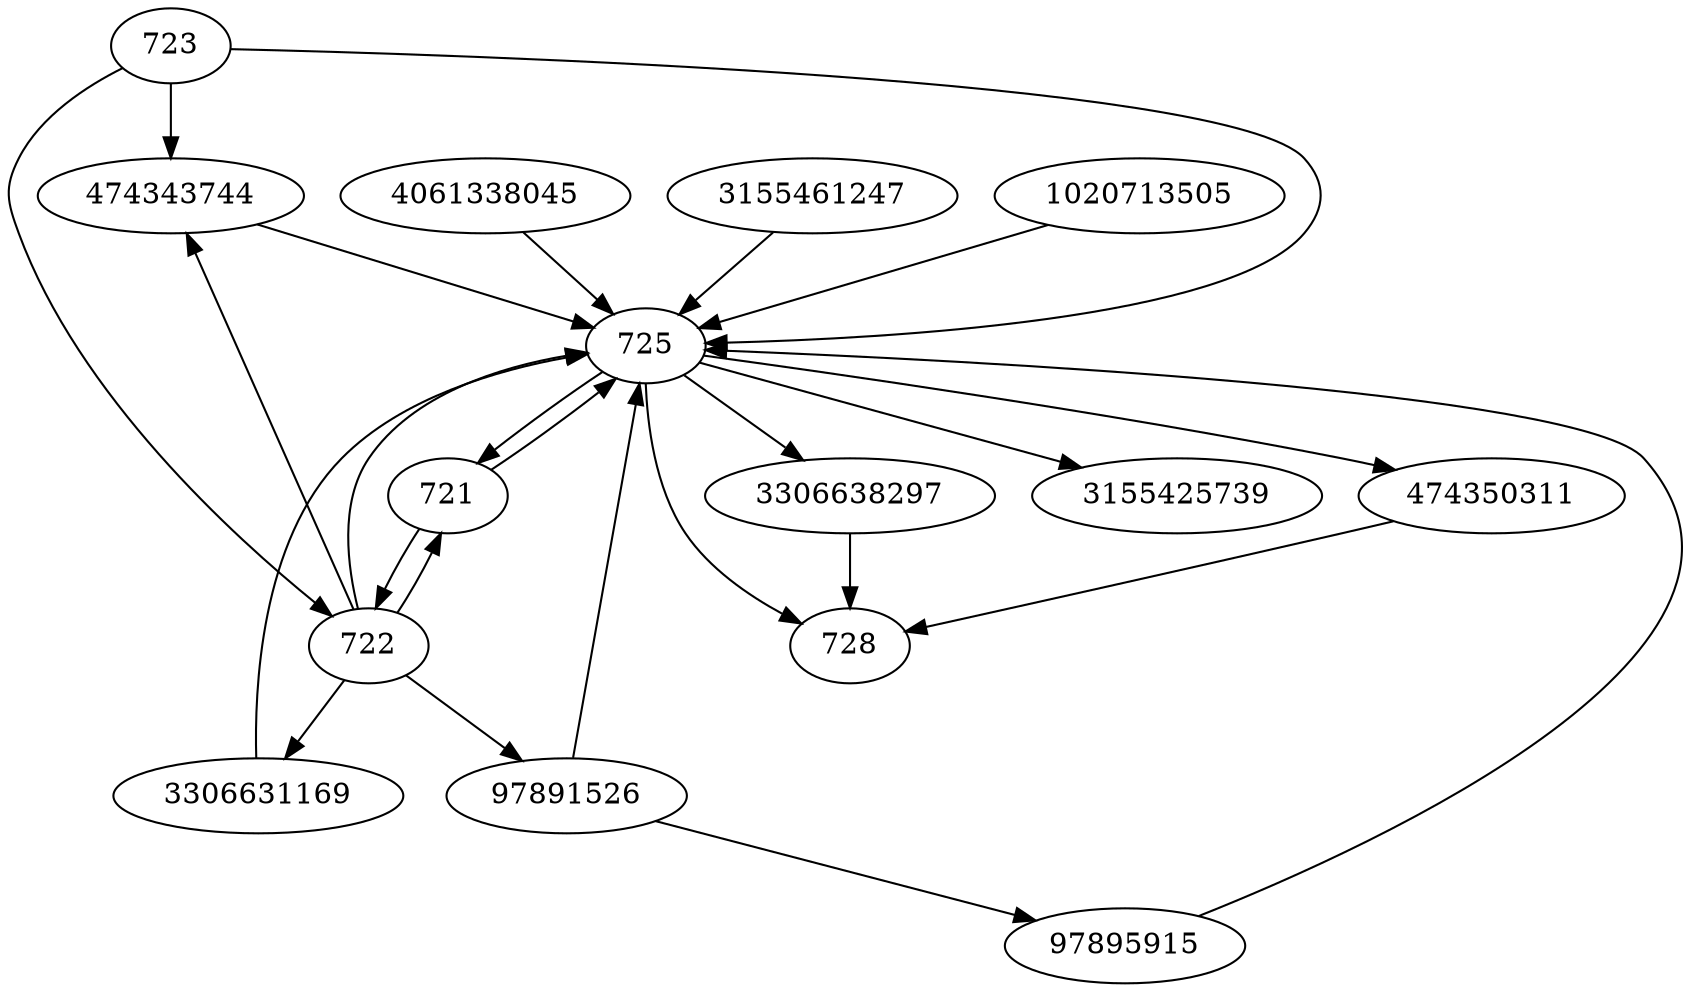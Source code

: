strict digraph  {
474343744;
1020713505;
3306631169;
97891526;
474350311;
97895915;
3155425739;
721;
722;
723;
725;
728;
3306638297;
4061338045;
3155461247;
474343744 -> 725;
1020713505 -> 725;
3306631169 -> 725;
97891526 -> 725;
97891526 -> 97895915;
474350311 -> 728;
97895915 -> 725;
721 -> 722;
721 -> 725;
722 -> 97891526;
722 -> 474343744;
722 -> 721;
722 -> 725;
722 -> 3306631169;
723 -> 722;
723 -> 474343744;
723 -> 725;
725 -> 728;
725 -> 474350311;
725 -> 721;
725 -> 3155425739;
725 -> 3306638297;
3306638297 -> 728;
4061338045 -> 725;
3155461247 -> 725;
}
